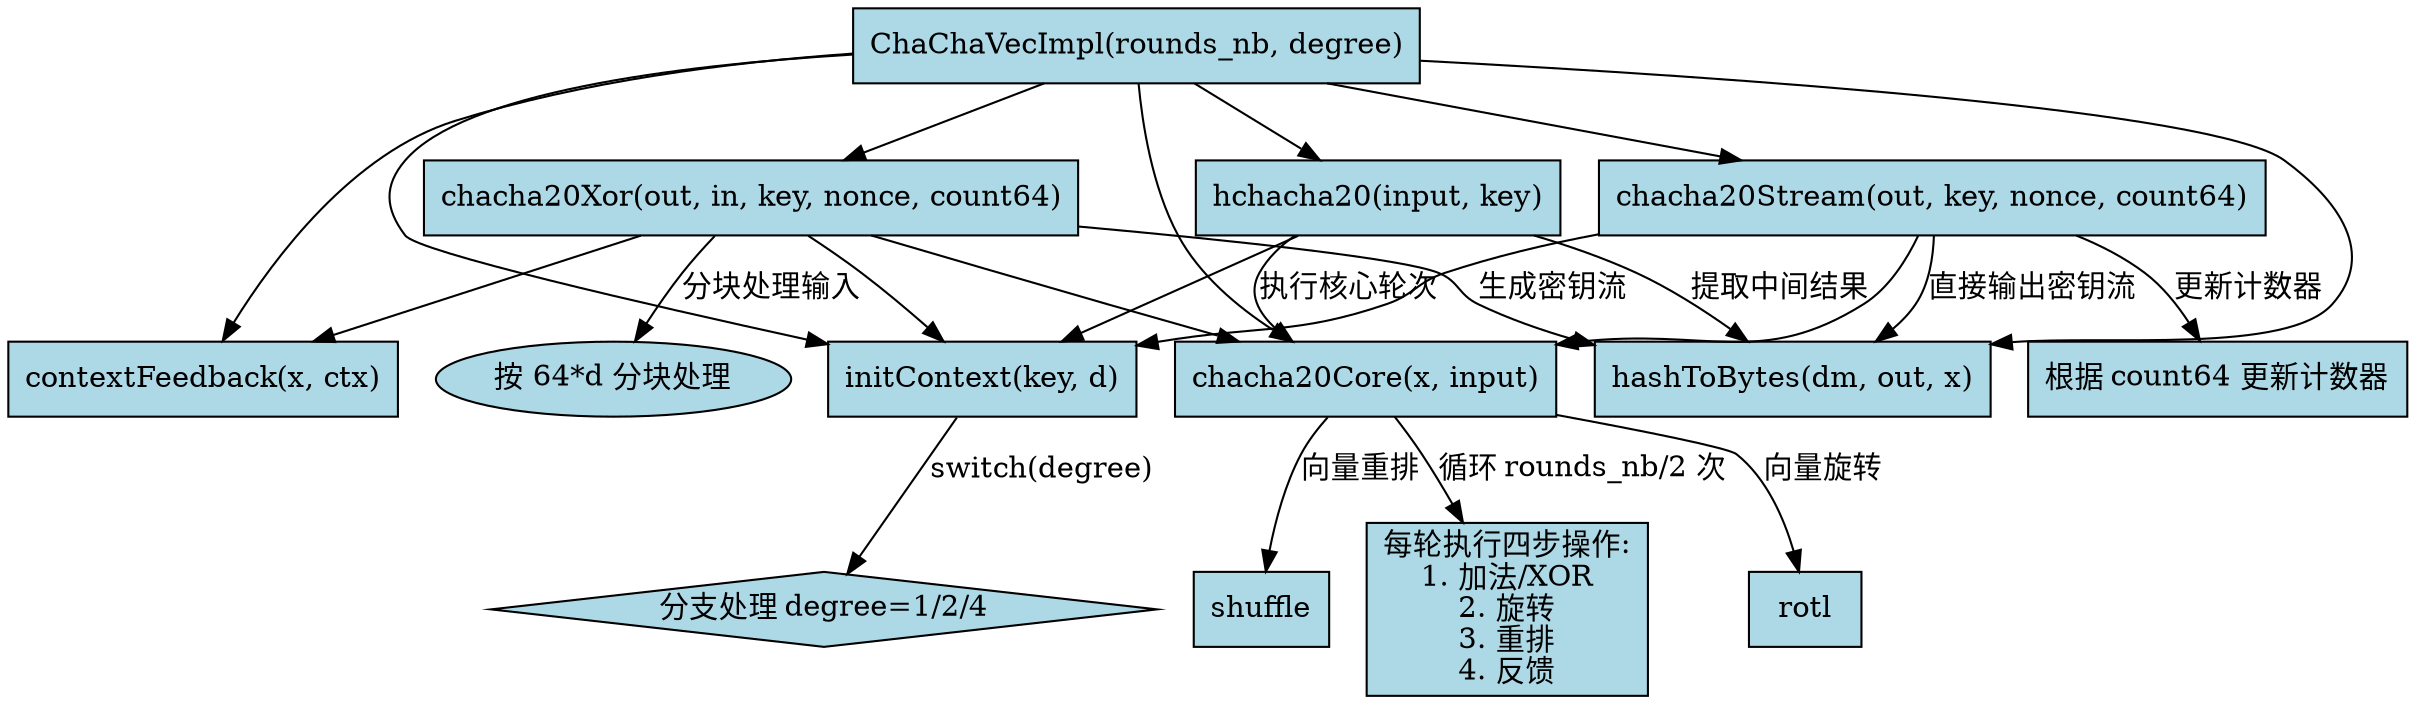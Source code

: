 
digraph ChaChaVecImpl {
    rankdir=TB;
    node [shape=rectangle, style=filled, fillcolor=lightblue];

    // 主要函数和模块
    ChaChaVecImpl [label="ChaChaVecImpl(rounds_nb, degree)"];
    initContext [label="initContext(key, d)"];
    chacha20Core [label="chacha20Core(x, input)"];
    hashToBytes [label="hashToBytes(dm, out, x)"];
    contextFeedback [label="contextFeedback(x, ctx)"];
    chacha20Xor [label="chacha20Xor(out, in, key, nonce, count64)"];
    chacha20Stream [label="chacha20Stream(out, key, nonce, count64)"];
    hchacha20 [label="hchacha20(input, key)"];

    // 结构体内部关系
    ChaChaVecImpl -> {initContext, chacha20Core, hashToBytes, contextFeedback, chacha20Xor, chacha20Stream, hchacha20};

    // 函数调用关系
    initContext -> switch_degree [label="switch(degree)"];
    switch_degree [label="分支处理 degree=1/2/4", shape=diamond];

    chacha20Core -> rotl [label="向量旋转"];
    chacha20Core -> shuffle [label="向量重排"];
    chacha20Core -> rounds_loop [label="循环 rounds_nb/2 次"];
    rounds_loop [label="每轮执行四步操作:\n1. 加法/XOR\n2. 旋转\n3. 重排\n4. 反馈"];

    chacha20Xor -> initContext;
    chacha20Xor -> chacha20Core;
    chacha20Xor -> contextFeedback;
    chacha20Xor -> hashToBytes [label="生成密钥流"];
    chacha20Xor -> buffer_loop [label="分块处理输入"];
    buffer_loop [label="按 64*d 分块处理", shape=ellipse];

    chacha20Stream -> initContext;
    chacha20Stream -> chacha20Core;
    chacha20Stream -> hashToBytes [label="直接输出密钥流"];
    chacha20Stream -> counter_update [label="更新计数器"];
    counter_update [label="根据 count64 更新计数器"];

    hchacha20 -> initContext;
    hchacha20 -> chacha20Core [label="执行核心轮次"];
    hchacha20 -> hashToBytes [label="提取中间结果"];

    // 辅助节点布局
    {rank=same; initContext, chacha20Core}
    {rank=same; chacha20Xor, chacha20Stream}
}
